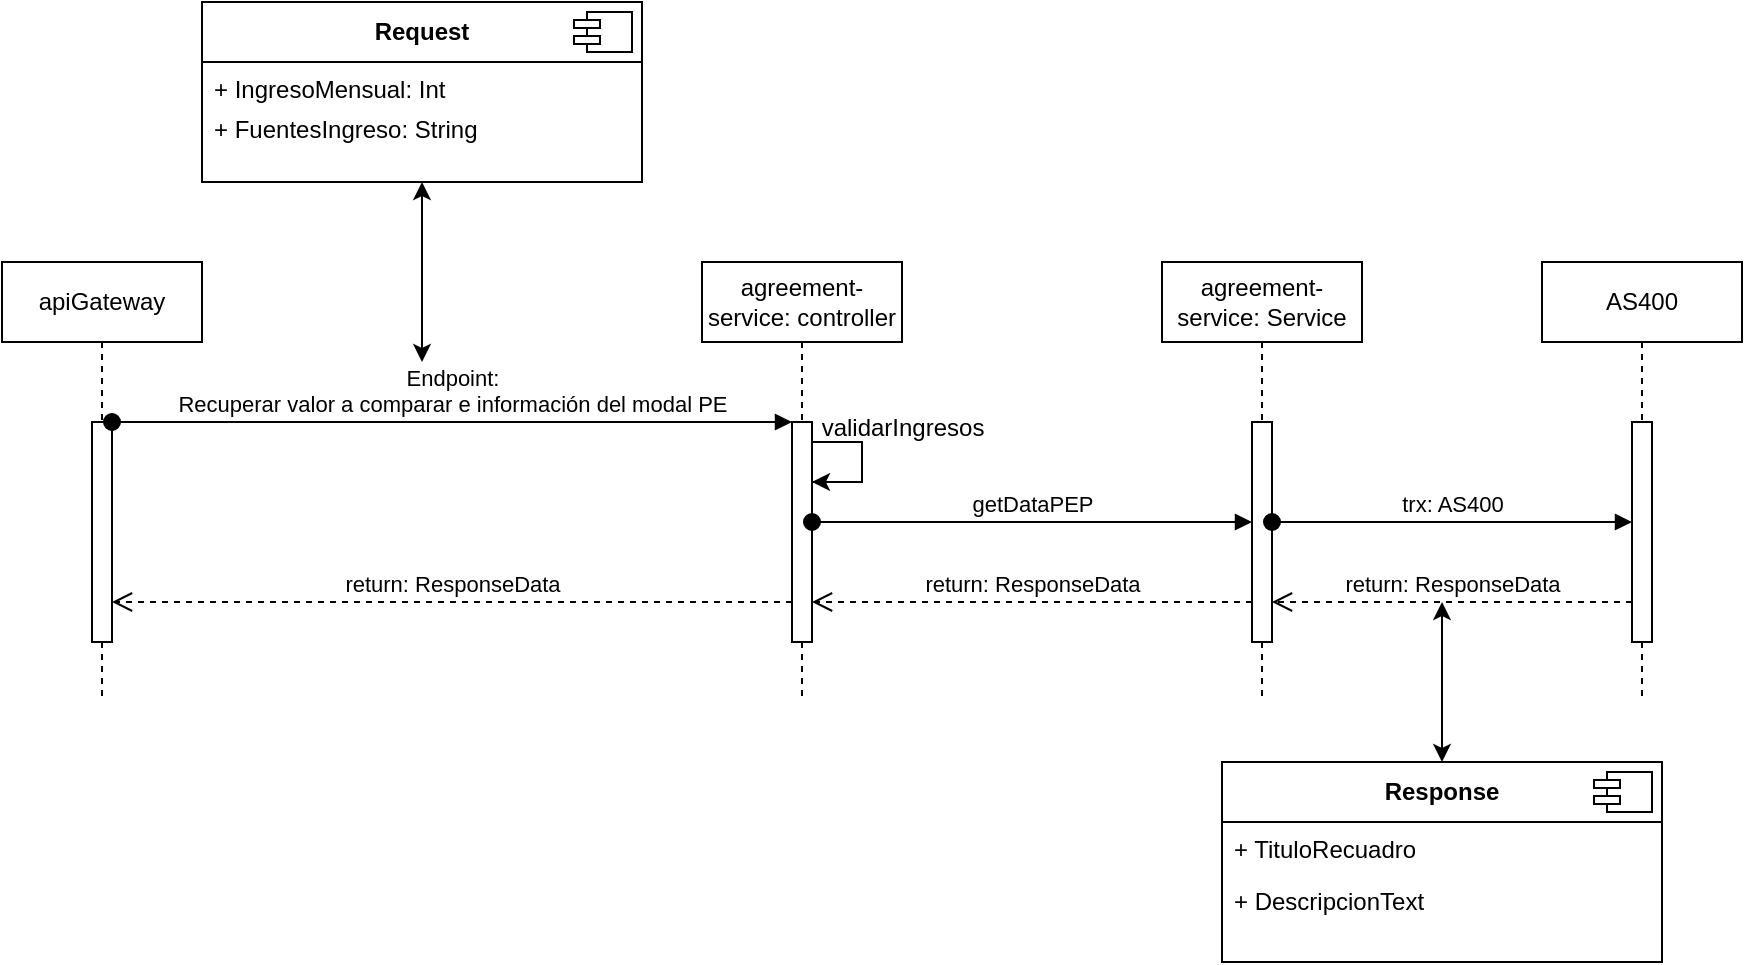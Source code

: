<mxfile version="22.0.8" type="github">
  <diagram name="Page-1" id="2YBvvXClWsGukQMizWep">
    <mxGraphModel dx="1423" dy="1657" grid="1" gridSize="10" guides="1" tooltips="1" connect="1" arrows="1" fold="1" page="1" pageScale="1" pageWidth="850" pageHeight="1100" math="0" shadow="0">
      <root>
        <mxCell id="0" />
        <mxCell id="1" parent="0" />
        <mxCell id="aM9ryv3xv72pqoxQDRHE-1" value="apiGateway&lt;br&gt;" style="shape=umlLifeline;perimeter=lifelinePerimeter;whiteSpace=wrap;html=1;container=0;dropTarget=0;collapsible=0;recursiveResize=0;outlineConnect=0;portConstraint=eastwest;newEdgeStyle={&quot;edgeStyle&quot;:&quot;elbowEdgeStyle&quot;,&quot;elbow&quot;:&quot;vertical&quot;,&quot;curved&quot;:0,&quot;rounded&quot;:0};" parent="1" vertex="1">
          <mxGeometry x="40" y="40" width="100" height="220" as="geometry" />
        </mxCell>
        <mxCell id="aM9ryv3xv72pqoxQDRHE-2" value="" style="html=1;points=[];perimeter=orthogonalPerimeter;outlineConnect=0;targetShapes=umlLifeline;portConstraint=eastwest;newEdgeStyle={&quot;edgeStyle&quot;:&quot;elbowEdgeStyle&quot;,&quot;elbow&quot;:&quot;vertical&quot;,&quot;curved&quot;:0,&quot;rounded&quot;:0};" parent="aM9ryv3xv72pqoxQDRHE-1" vertex="1">
          <mxGeometry x="45" y="80" width="10" height="110" as="geometry" />
        </mxCell>
        <mxCell id="aM9ryv3xv72pqoxQDRHE-5" value="agreement-service: controller" style="shape=umlLifeline;perimeter=lifelinePerimeter;whiteSpace=wrap;html=1;container=0;dropTarget=0;collapsible=0;recursiveResize=0;outlineConnect=0;portConstraint=eastwest;newEdgeStyle={&quot;edgeStyle&quot;:&quot;elbowEdgeStyle&quot;,&quot;elbow&quot;:&quot;vertical&quot;,&quot;curved&quot;:0,&quot;rounded&quot;:0};" parent="1" vertex="1">
          <mxGeometry x="390" y="40" width="100" height="220" as="geometry" />
        </mxCell>
        <mxCell id="aM9ryv3xv72pqoxQDRHE-6" value="" style="html=1;points=[];perimeter=orthogonalPerimeter;outlineConnect=0;targetShapes=umlLifeline;portConstraint=eastwest;newEdgeStyle={&quot;edgeStyle&quot;:&quot;elbowEdgeStyle&quot;,&quot;elbow&quot;:&quot;vertical&quot;,&quot;curved&quot;:0,&quot;rounded&quot;:0};" parent="aM9ryv3xv72pqoxQDRHE-5" vertex="1">
          <mxGeometry x="45" y="80" width="10" height="110" as="geometry" />
        </mxCell>
        <mxCell id="HiY7SZF4ZYyABJ327SN8-20" value="" style="endArrow=none;html=1;rounded=0;" edge="1" parent="aM9ryv3xv72pqoxQDRHE-5" source="aM9ryv3xv72pqoxQDRHE-6" target="aM9ryv3xv72pqoxQDRHE-6">
          <mxGeometry width="50" height="50" relative="1" as="geometry">
            <mxPoint x="60" y="90" as="sourcePoint" />
            <mxPoint x="60" y="110" as="targetPoint" />
            <Array as="points">
              <mxPoint x="80" y="90" />
              <mxPoint x="80" y="110" />
            </Array>
          </mxGeometry>
        </mxCell>
        <mxCell id="aM9ryv3xv72pqoxQDRHE-8" value="return: ResponseData" style="html=1;verticalAlign=bottom;endArrow=open;dashed=1;endSize=8;edgeStyle=elbowEdgeStyle;elbow=vertical;curved=0;rounded=0;" parent="1" source="aM9ryv3xv72pqoxQDRHE-6" target="aM9ryv3xv72pqoxQDRHE-2" edge="1">
          <mxGeometry relative="1" as="geometry">
            <mxPoint x="195" y="205" as="targetPoint" />
            <Array as="points">
              <mxPoint x="380" y="210" />
              <mxPoint x="350" y="230" />
              <mxPoint x="410" y="200" />
              <mxPoint x="320" y="180" />
              <mxPoint x="360" y="160" />
              <mxPoint x="290" y="290" />
              <mxPoint x="190" y="280" />
            </Array>
          </mxGeometry>
        </mxCell>
        <mxCell id="aM9ryv3xv72pqoxQDRHE-3" value="Endpoint:&lt;br&gt;Recuperar valor a comparar e información del modal PE" style="html=1;verticalAlign=bottom;startArrow=oval;endArrow=block;startSize=8;edgeStyle=elbowEdgeStyle;elbow=vertical;curved=0;rounded=0;" parent="1" target="aM9ryv3xv72pqoxQDRHE-6" edge="1" source="aM9ryv3xv72pqoxQDRHE-2">
          <mxGeometry relative="1" as="geometry">
            <mxPoint x="190" y="120" as="sourcePoint" />
            <mxPoint x="290" y="120" as="targetPoint" />
            <Array as="points">
              <mxPoint x="300" y="120" />
            </Array>
          </mxGeometry>
        </mxCell>
        <mxCell id="HiY7SZF4ZYyABJ327SN8-1" value="&lt;span style=&quot;font-weight: normal;&quot;&gt;agreement-service: Service&lt;/span&gt;" style="shape=umlLifeline;perimeter=lifelinePerimeter;whiteSpace=wrap;html=1;container=0;dropTarget=0;collapsible=0;recursiveResize=0;outlineConnect=0;portConstraint=eastwest;newEdgeStyle={&quot;edgeStyle&quot;:&quot;elbowEdgeStyle&quot;,&quot;elbow&quot;:&quot;vertical&quot;,&quot;curved&quot;:0,&quot;rounded&quot;:0};fontStyle=1" vertex="1" parent="1">
          <mxGeometry x="620" y="40" width="100" height="220" as="geometry" />
        </mxCell>
        <mxCell id="HiY7SZF4ZYyABJ327SN8-2" value="" style="html=1;points=[];perimeter=orthogonalPerimeter;outlineConnect=0;targetShapes=umlLifeline;portConstraint=eastwest;newEdgeStyle={&quot;edgeStyle&quot;:&quot;elbowEdgeStyle&quot;,&quot;elbow&quot;:&quot;vertical&quot;,&quot;curved&quot;:0,&quot;rounded&quot;:0};" vertex="1" parent="HiY7SZF4ZYyABJ327SN8-1">
          <mxGeometry x="45" y="80" width="10" height="110" as="geometry" />
        </mxCell>
        <mxCell id="HiY7SZF4ZYyABJ327SN8-3" value="getDataPEP" style="html=1;verticalAlign=bottom;startArrow=oval;endArrow=block;startSize=8;edgeStyle=elbowEdgeStyle;elbow=vertical;curved=0;rounded=0;" edge="1" parent="1" source="aM9ryv3xv72pqoxQDRHE-6" target="HiY7SZF4ZYyABJ327SN8-2">
          <mxGeometry x="0.001" relative="1" as="geometry">
            <mxPoint x="520" y="120" as="sourcePoint" />
            <mxPoint x="735" y="120" as="targetPoint" />
            <Array as="points">
              <mxPoint x="500" y="170" />
              <mxPoint x="500" y="200" />
              <mxPoint x="600" y="180" />
              <mxPoint x="610" y="120" />
              <mxPoint x="640" y="110" />
              <mxPoint x="620" y="120" />
              <mxPoint x="620" y="120" />
              <mxPoint x="620" y="160" />
              <mxPoint x="620" y="150" />
              <mxPoint x="600" y="120" />
              <mxPoint x="580" y="180" />
              <mxPoint x="600" y="120" />
            </Array>
            <mxPoint as="offset" />
          </mxGeometry>
        </mxCell>
        <mxCell id="HiY7SZF4ZYyABJ327SN8-4" value="AS400" style="shape=umlLifeline;perimeter=lifelinePerimeter;whiteSpace=wrap;html=1;container=0;dropTarget=0;collapsible=0;recursiveResize=0;outlineConnect=0;portConstraint=eastwest;newEdgeStyle={&quot;edgeStyle&quot;:&quot;elbowEdgeStyle&quot;,&quot;elbow&quot;:&quot;vertical&quot;,&quot;curved&quot;:0,&quot;rounded&quot;:0};" vertex="1" parent="1">
          <mxGeometry x="810" y="40" width="100" height="220" as="geometry" />
        </mxCell>
        <mxCell id="HiY7SZF4ZYyABJ327SN8-5" value="" style="html=1;points=[];perimeter=orthogonalPerimeter;outlineConnect=0;targetShapes=umlLifeline;portConstraint=eastwest;newEdgeStyle={&quot;edgeStyle&quot;:&quot;elbowEdgeStyle&quot;,&quot;elbow&quot;:&quot;vertical&quot;,&quot;curved&quot;:0,&quot;rounded&quot;:0};" vertex="1" parent="HiY7SZF4ZYyABJ327SN8-4">
          <mxGeometry x="45" y="80" width="10" height="110" as="geometry" />
        </mxCell>
        <mxCell id="HiY7SZF4ZYyABJ327SN8-6" value="trx: AS400" style="html=1;verticalAlign=bottom;startArrow=oval;endArrow=block;startSize=8;edgeStyle=elbowEdgeStyle;elbow=vertical;curved=0;rounded=0;" edge="1" parent="1" source="HiY7SZF4ZYyABJ327SN8-2" target="HiY7SZF4ZYyABJ327SN8-5">
          <mxGeometry relative="1" as="geometry">
            <mxPoint x="690" y="160" as="sourcePoint" />
            <mxPoint x="915" y="160" as="targetPoint" />
            <Array as="points">
              <mxPoint x="810" y="170" />
              <mxPoint x="830" y="180" />
              <mxPoint x="810" y="120" />
              <mxPoint x="790" y="180" />
              <mxPoint x="810" y="120" />
              <mxPoint x="845" y="160" />
            </Array>
          </mxGeometry>
        </mxCell>
        <mxCell id="HiY7SZF4ZYyABJ327SN8-13" value="Request" style="swimlane;whiteSpace=wrap;html=1;startSize=30;" vertex="1" parent="1">
          <mxGeometry x="140" y="-90" width="220" height="90" as="geometry" />
        </mxCell>
        <mxCell id="HiY7SZF4ZYyABJ327SN8-14" value="" style="shape=module;jettyWidth=13;jettyHeight=4;" vertex="1" parent="HiY7SZF4ZYyABJ327SN8-13">
          <mxGeometry x="1" width="29" height="20" relative="1" as="geometry">
            <mxPoint x="-34" y="5" as="offset" />
          </mxGeometry>
        </mxCell>
        <mxCell id="HiY7SZF4ZYyABJ327SN8-15" value="+ IngresoMensual: Int" style="text;strokeColor=none;fillColor=none;align=left;verticalAlign=top;spacingLeft=4;spacingRight=4;overflow=hidden;rotatable=0;points=[[0,0.5],[1,0.5]];portConstraint=eastwest;whiteSpace=wrap;html=1;" vertex="1" parent="HiY7SZF4ZYyABJ327SN8-13">
          <mxGeometry y="30" width="200" height="26" as="geometry" />
        </mxCell>
        <mxCell id="HiY7SZF4ZYyABJ327SN8-17" value="+ FuentesIngreso: String" style="text;strokeColor=none;fillColor=none;align=left;verticalAlign=top;spacingLeft=4;spacingRight=4;overflow=hidden;rotatable=0;points=[[0,0.5],[1,0.5]];portConstraint=eastwest;whiteSpace=wrap;html=1;" vertex="1" parent="HiY7SZF4ZYyABJ327SN8-13">
          <mxGeometry y="50" width="200" height="26" as="geometry" />
        </mxCell>
        <mxCell id="HiY7SZF4ZYyABJ327SN8-16" value="" style="endArrow=classic;startArrow=classic;html=1;rounded=0;" edge="1" parent="1" target="HiY7SZF4ZYyABJ327SN8-13">
          <mxGeometry width="50" height="50" relative="1" as="geometry">
            <mxPoint x="250" y="90" as="sourcePoint" />
            <mxPoint x="250" y="-120" as="targetPoint" />
          </mxGeometry>
        </mxCell>
        <mxCell id="HiY7SZF4ZYyABJ327SN8-21" value="" style="endArrow=classic;html=1;rounded=0;" edge="1" parent="1" target="aM9ryv3xv72pqoxQDRHE-6">
          <mxGeometry width="50" height="50" relative="1" as="geometry">
            <mxPoint x="470" y="150" as="sourcePoint" />
            <mxPoint x="455" y="150" as="targetPoint" />
          </mxGeometry>
        </mxCell>
        <mxCell id="HiY7SZF4ZYyABJ327SN8-24" value="validarIngresos" style="text;html=1;align=center;verticalAlign=middle;resizable=0;points=[];autosize=1;strokeColor=none;fillColor=none;" vertex="1" parent="1">
          <mxGeometry x="440" y="108" width="100" height="30" as="geometry" />
        </mxCell>
        <mxCell id="HiY7SZF4ZYyABJ327SN8-26" value="return: ResponseData" style="html=1;verticalAlign=bottom;endArrow=open;dashed=1;endSize=8;edgeStyle=elbowEdgeStyle;elbow=vertical;curved=0;rounded=0;" edge="1" parent="1" source="HiY7SZF4ZYyABJ327SN8-5" target="HiY7SZF4ZYyABJ327SN8-2">
          <mxGeometry relative="1" as="geometry">
            <mxPoint x="680" y="220" as="targetPoint" />
            <Array as="points">
              <mxPoint x="810" y="210" />
              <mxPoint x="820" y="230" />
              <mxPoint x="795" y="220" />
              <mxPoint x="705" y="200" />
              <mxPoint x="745" y="180" />
              <mxPoint x="675" y="310" />
              <mxPoint x="575" y="300" />
            </Array>
            <mxPoint x="820" y="220" as="sourcePoint" />
            <mxPoint as="offset" />
          </mxGeometry>
        </mxCell>
        <mxCell id="HiY7SZF4ZYyABJ327SN8-27" value="Response" style="swimlane;whiteSpace=wrap;html=1;startSize=30;" vertex="1" parent="1">
          <mxGeometry x="650" y="290" width="220" height="100" as="geometry" />
        </mxCell>
        <mxCell id="HiY7SZF4ZYyABJ327SN8-28" value="" style="shape=module;jettyWidth=13;jettyHeight=4;" vertex="1" parent="HiY7SZF4ZYyABJ327SN8-27">
          <mxGeometry x="1" width="29" height="20" relative="1" as="geometry">
            <mxPoint x="-34" y="5" as="offset" />
          </mxGeometry>
        </mxCell>
        <mxCell id="HiY7SZF4ZYyABJ327SN8-29" value="+ TituloRecuadro" style="text;strokeColor=none;fillColor=none;align=left;verticalAlign=top;spacingLeft=4;spacingRight=4;overflow=hidden;rotatable=0;points=[[0,0.5],[1,0.5]];portConstraint=eastwest;whiteSpace=wrap;html=1;" vertex="1" parent="HiY7SZF4ZYyABJ327SN8-27">
          <mxGeometry y="30" width="200" height="26" as="geometry" />
        </mxCell>
        <mxCell id="HiY7SZF4ZYyABJ327SN8-33" value="+ DescripcionText" style="text;strokeColor=none;fillColor=none;align=left;verticalAlign=top;spacingLeft=4;spacingRight=4;overflow=hidden;rotatable=0;points=[[0,0.5],[1,0.5]];portConstraint=eastwest;whiteSpace=wrap;html=1;" vertex="1" parent="HiY7SZF4ZYyABJ327SN8-27">
          <mxGeometry y="56" width="200" height="26" as="geometry" />
        </mxCell>
        <mxCell id="HiY7SZF4ZYyABJ327SN8-31" value="return: ResponseData" style="html=1;verticalAlign=bottom;endArrow=open;dashed=1;endSize=8;edgeStyle=elbowEdgeStyle;elbow=vertical;curved=0;rounded=0;" edge="1" parent="1" source="HiY7SZF4ZYyABJ327SN8-2" target="aM9ryv3xv72pqoxQDRHE-6">
          <mxGeometry relative="1" as="geometry">
            <mxPoint x="470" y="230" as="targetPoint" />
            <Array as="points">
              <mxPoint x="620" y="210" />
              <mxPoint x="605" y="230" />
              <mxPoint x="515" y="210" />
              <mxPoint x="555" y="190" />
              <mxPoint x="485" y="320" />
              <mxPoint x="385" y="310" />
            </Array>
            <mxPoint x="630" y="230" as="sourcePoint" />
          </mxGeometry>
        </mxCell>
        <mxCell id="HiY7SZF4ZYyABJ327SN8-32" value="" style="endArrow=classic;startArrow=classic;html=1;rounded=0;" edge="1" parent="1" source="HiY7SZF4ZYyABJ327SN8-27">
          <mxGeometry width="50" height="50" relative="1" as="geometry">
            <mxPoint x="760" y="420" as="sourcePoint" />
            <mxPoint x="760" y="210" as="targetPoint" />
          </mxGeometry>
        </mxCell>
      </root>
    </mxGraphModel>
  </diagram>
</mxfile>
